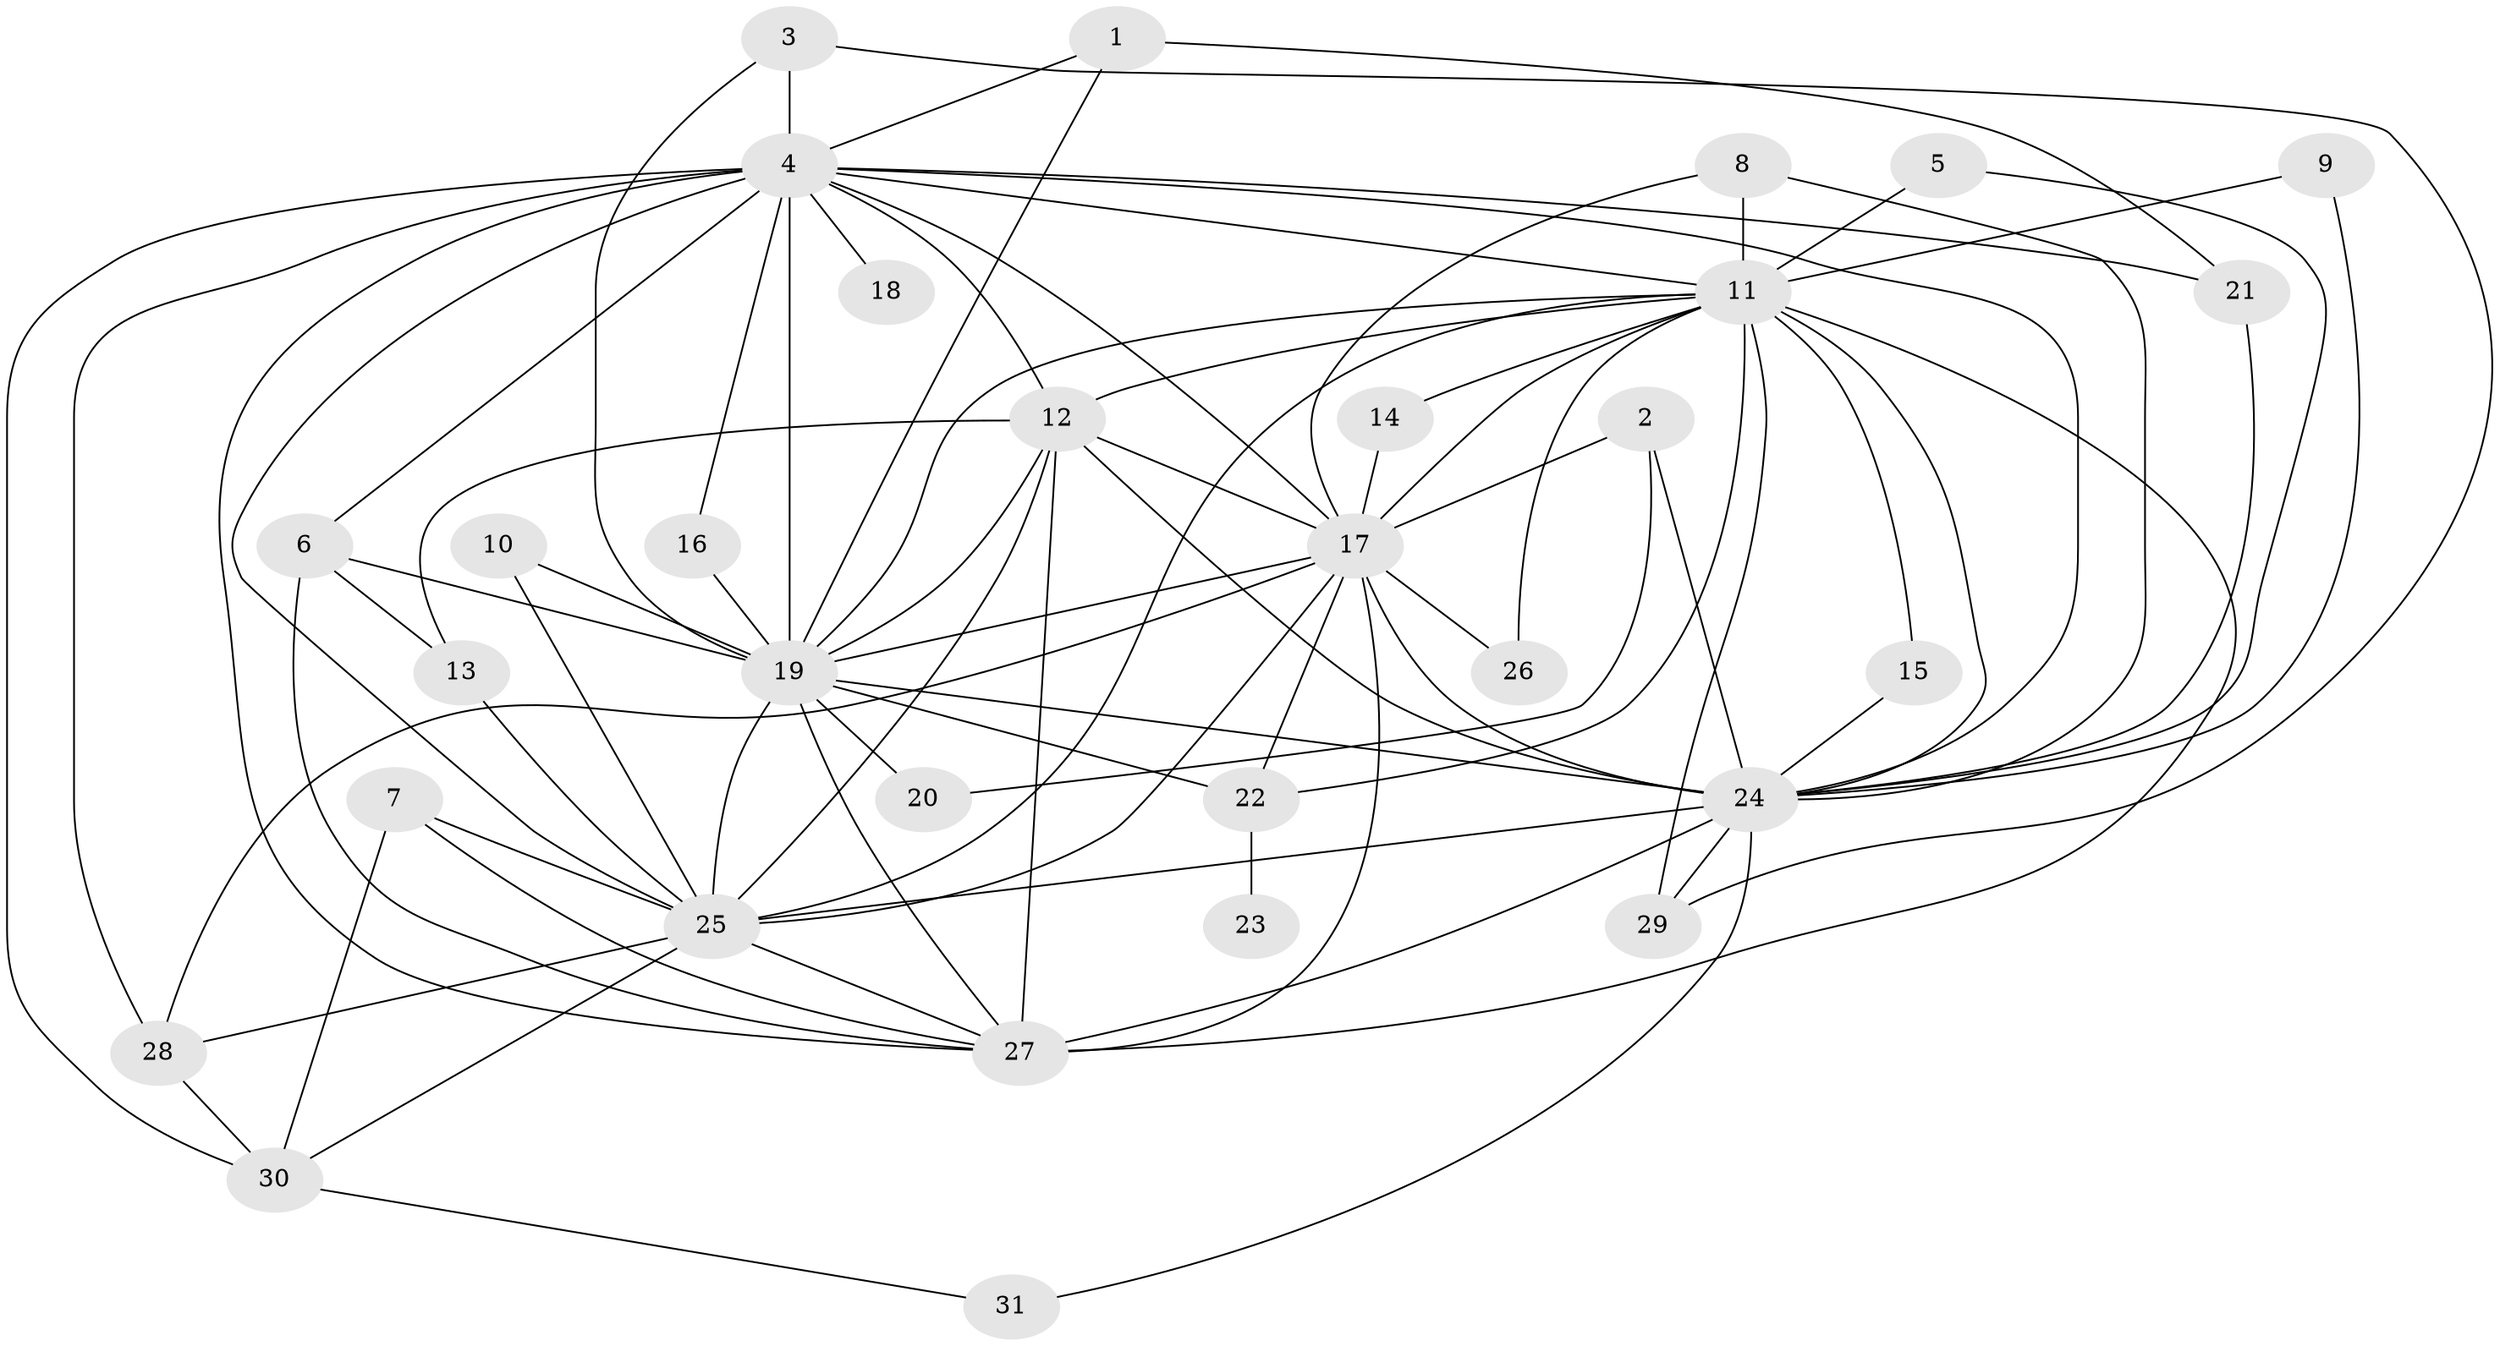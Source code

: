 // original degree distribution, {10: 0.016129032258064516, 20: 0.016129032258064516, 17: 0.016129032258064516, 18: 0.03225806451612903, 21: 0.016129032258064516, 13: 0.016129032258064516, 12: 0.016129032258064516, 22: 0.016129032258064516, 19: 0.016129032258064516, 3: 0.20967741935483872, 2: 0.5483870967741935, 4: 0.06451612903225806, 5: 0.016129032258064516}
// Generated by graph-tools (version 1.1) at 2025/01/03/09/25 03:01:28]
// undirected, 31 vertices, 81 edges
graph export_dot {
graph [start="1"]
  node [color=gray90,style=filled];
  1;
  2;
  3;
  4;
  5;
  6;
  7;
  8;
  9;
  10;
  11;
  12;
  13;
  14;
  15;
  16;
  17;
  18;
  19;
  20;
  21;
  22;
  23;
  24;
  25;
  26;
  27;
  28;
  29;
  30;
  31;
  1 -- 4 [weight=1.0];
  1 -- 19 [weight=1.0];
  1 -- 21 [weight=1.0];
  2 -- 17 [weight=1.0];
  2 -- 20 [weight=1.0];
  2 -- 24 [weight=1.0];
  3 -- 4 [weight=1.0];
  3 -- 19 [weight=1.0];
  3 -- 29 [weight=1.0];
  4 -- 6 [weight=1.0];
  4 -- 11 [weight=2.0];
  4 -- 12 [weight=1.0];
  4 -- 16 [weight=1.0];
  4 -- 17 [weight=1.0];
  4 -- 18 [weight=1.0];
  4 -- 19 [weight=2.0];
  4 -- 21 [weight=1.0];
  4 -- 24 [weight=1.0];
  4 -- 25 [weight=1.0];
  4 -- 27 [weight=2.0];
  4 -- 28 [weight=1.0];
  4 -- 30 [weight=1.0];
  5 -- 11 [weight=1.0];
  5 -- 24 [weight=1.0];
  6 -- 13 [weight=1.0];
  6 -- 19 [weight=1.0];
  6 -- 27 [weight=1.0];
  7 -- 25 [weight=1.0];
  7 -- 27 [weight=1.0];
  7 -- 30 [weight=1.0];
  8 -- 11 [weight=1.0];
  8 -- 17 [weight=1.0];
  8 -- 24 [weight=1.0];
  9 -- 11 [weight=1.0];
  9 -- 24 [weight=1.0];
  10 -- 19 [weight=1.0];
  10 -- 25 [weight=1.0];
  11 -- 12 [weight=1.0];
  11 -- 14 [weight=1.0];
  11 -- 15 [weight=1.0];
  11 -- 17 [weight=1.0];
  11 -- 19 [weight=2.0];
  11 -- 22 [weight=1.0];
  11 -- 24 [weight=1.0];
  11 -- 25 [weight=1.0];
  11 -- 26 [weight=2.0];
  11 -- 27 [weight=5.0];
  11 -- 29 [weight=1.0];
  12 -- 13 [weight=1.0];
  12 -- 17 [weight=3.0];
  12 -- 19 [weight=3.0];
  12 -- 24 [weight=1.0];
  12 -- 25 [weight=1.0];
  12 -- 27 [weight=2.0];
  13 -- 25 [weight=1.0];
  14 -- 17 [weight=1.0];
  15 -- 24 [weight=1.0];
  16 -- 19 [weight=2.0];
  17 -- 19 [weight=2.0];
  17 -- 22 [weight=1.0];
  17 -- 24 [weight=2.0];
  17 -- 25 [weight=3.0];
  17 -- 26 [weight=1.0];
  17 -- 27 [weight=2.0];
  17 -- 28 [weight=1.0];
  19 -- 20 [weight=2.0];
  19 -- 22 [weight=1.0];
  19 -- 24 [weight=4.0];
  19 -- 25 [weight=3.0];
  19 -- 27 [weight=4.0];
  21 -- 24 [weight=1.0];
  22 -- 23 [weight=1.0];
  24 -- 25 [weight=2.0];
  24 -- 27 [weight=2.0];
  24 -- 29 [weight=1.0];
  24 -- 31 [weight=1.0];
  25 -- 27 [weight=2.0];
  25 -- 28 [weight=1.0];
  25 -- 30 [weight=1.0];
  28 -- 30 [weight=1.0];
  30 -- 31 [weight=1.0];
}
